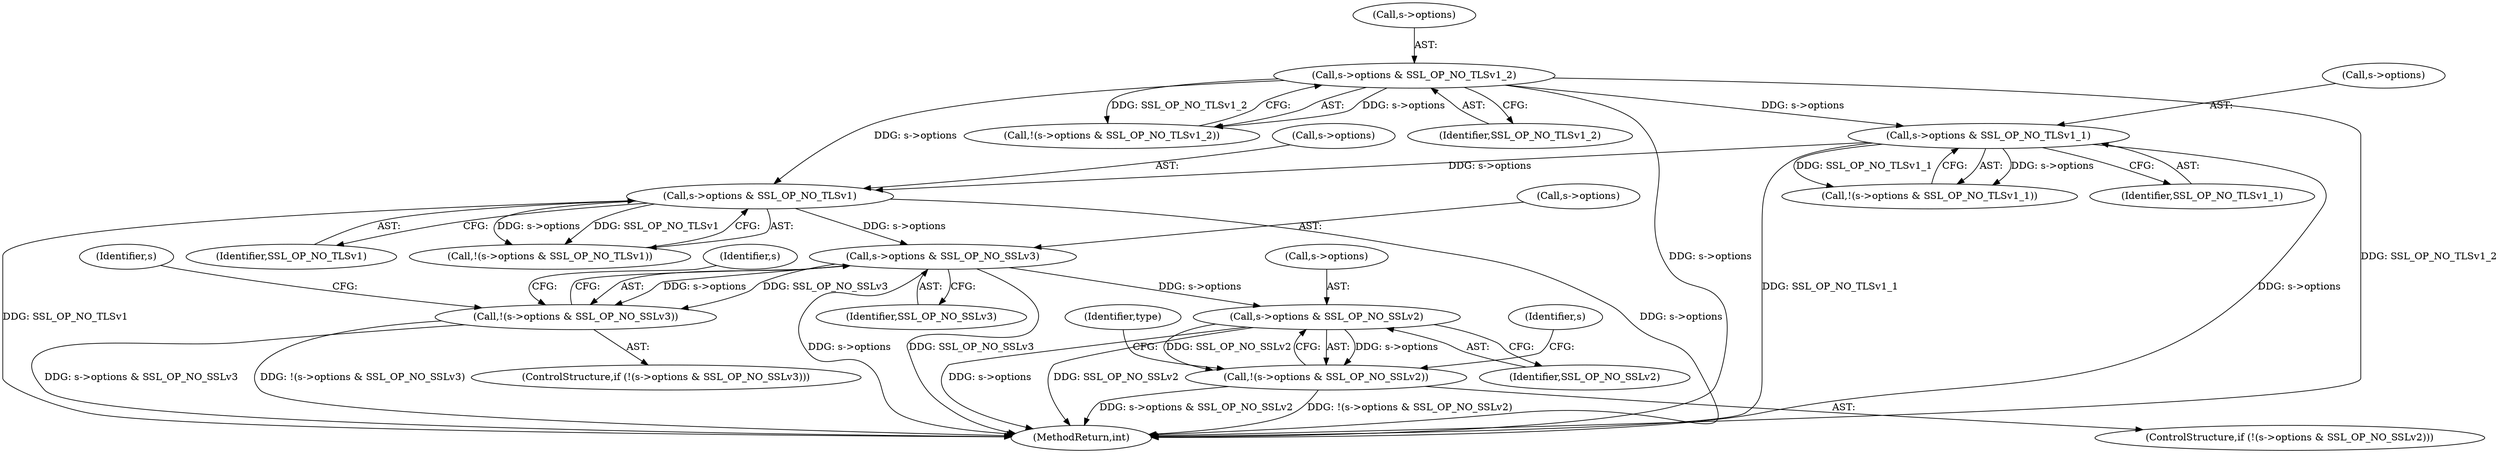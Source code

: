 digraph "0_openssl_26a59d9b46574e457870197dffa802871b4c8fc7_0@pointer" {
"1000367" [label="(Call,s->options & SSL_OP_NO_SSLv3)"];
"1000348" [label="(Call,s->options & SSL_OP_NO_TLSv1)"];
"1000304" [label="(Call,s->options & SSL_OP_NO_TLSv1_2)"];
"1000329" [label="(Call,s->options & SSL_OP_NO_TLSv1_1)"];
"1000366" [label="(Call,!(s->options & SSL_OP_NO_SSLv3))"];
"1000386" [label="(Call,s->options & SSL_OP_NO_SSLv2)"];
"1000385" [label="(Call,!(s->options & SSL_OP_NO_SSLv2))"];
"1000349" [label="(Call,s->options)"];
"1000368" [label="(Call,s->options)"];
"1000390" [label="(Identifier,SSL_OP_NO_SSLv2)"];
"1000375" [label="(Identifier,s)"];
"1000388" [label="(Identifier,s)"];
"1000393" [label="(Identifier,type)"];
"1000385" [label="(Call,!(s->options & SSL_OP_NO_SSLv2))"];
"1000303" [label="(Call,!(s->options & SSL_OP_NO_TLSv1_2))"];
"1000333" [label="(Identifier,SSL_OP_NO_TLSv1_1)"];
"1000371" [label="(Identifier,SSL_OP_NO_SSLv3)"];
"1000367" [label="(Call,s->options & SSL_OP_NO_SSLv3)"];
"1000347" [label="(Call,!(s->options & SSL_OP_NO_TLSv1))"];
"1000348" [label="(Call,s->options & SSL_OP_NO_TLSv1)"];
"1000384" [label="(ControlStructure,if (!(s->options & SSL_OP_NO_SSLv2)))"];
"1000329" [label="(Call,s->options & SSL_OP_NO_TLSv1_1)"];
"1000387" [label="(Call,s->options)"];
"1000330" [label="(Call,s->options)"];
"1000328" [label="(Call,!(s->options & SSL_OP_NO_TLSv1_1))"];
"1000308" [label="(Identifier,SSL_OP_NO_TLSv1_2)"];
"1001274" [label="(MethodReturn,int)"];
"1000366" [label="(Call,!(s->options & SSL_OP_NO_SSLv3))"];
"1000386" [label="(Call,s->options & SSL_OP_NO_SSLv2)"];
"1000689" [label="(Identifier,s)"];
"1000305" [label="(Call,s->options)"];
"1000365" [label="(ControlStructure,if (!(s->options & SSL_OP_NO_SSLv3)))"];
"1000352" [label="(Identifier,SSL_OP_NO_TLSv1)"];
"1000304" [label="(Call,s->options & SSL_OP_NO_TLSv1_2)"];
"1000367" -> "1000366"  [label="AST: "];
"1000367" -> "1000371"  [label="CFG: "];
"1000368" -> "1000367"  [label="AST: "];
"1000371" -> "1000367"  [label="AST: "];
"1000366" -> "1000367"  [label="CFG: "];
"1000367" -> "1001274"  [label="DDG: s->options"];
"1000367" -> "1001274"  [label="DDG: SSL_OP_NO_SSLv3"];
"1000367" -> "1000366"  [label="DDG: s->options"];
"1000367" -> "1000366"  [label="DDG: SSL_OP_NO_SSLv3"];
"1000348" -> "1000367"  [label="DDG: s->options"];
"1000367" -> "1000386"  [label="DDG: s->options"];
"1000348" -> "1000347"  [label="AST: "];
"1000348" -> "1000352"  [label="CFG: "];
"1000349" -> "1000348"  [label="AST: "];
"1000352" -> "1000348"  [label="AST: "];
"1000347" -> "1000348"  [label="CFG: "];
"1000348" -> "1001274"  [label="DDG: s->options"];
"1000348" -> "1001274"  [label="DDG: SSL_OP_NO_TLSv1"];
"1000348" -> "1000347"  [label="DDG: s->options"];
"1000348" -> "1000347"  [label="DDG: SSL_OP_NO_TLSv1"];
"1000304" -> "1000348"  [label="DDG: s->options"];
"1000329" -> "1000348"  [label="DDG: s->options"];
"1000304" -> "1000303"  [label="AST: "];
"1000304" -> "1000308"  [label="CFG: "];
"1000305" -> "1000304"  [label="AST: "];
"1000308" -> "1000304"  [label="AST: "];
"1000303" -> "1000304"  [label="CFG: "];
"1000304" -> "1001274"  [label="DDG: s->options"];
"1000304" -> "1001274"  [label="DDG: SSL_OP_NO_TLSv1_2"];
"1000304" -> "1000303"  [label="DDG: s->options"];
"1000304" -> "1000303"  [label="DDG: SSL_OP_NO_TLSv1_2"];
"1000304" -> "1000329"  [label="DDG: s->options"];
"1000329" -> "1000328"  [label="AST: "];
"1000329" -> "1000333"  [label="CFG: "];
"1000330" -> "1000329"  [label="AST: "];
"1000333" -> "1000329"  [label="AST: "];
"1000328" -> "1000329"  [label="CFG: "];
"1000329" -> "1001274"  [label="DDG: SSL_OP_NO_TLSv1_1"];
"1000329" -> "1001274"  [label="DDG: s->options"];
"1000329" -> "1000328"  [label="DDG: s->options"];
"1000329" -> "1000328"  [label="DDG: SSL_OP_NO_TLSv1_1"];
"1000366" -> "1000365"  [label="AST: "];
"1000375" -> "1000366"  [label="CFG: "];
"1000388" -> "1000366"  [label="CFG: "];
"1000366" -> "1001274"  [label="DDG: s->options & SSL_OP_NO_SSLv3"];
"1000366" -> "1001274"  [label="DDG: !(s->options & SSL_OP_NO_SSLv3)"];
"1000386" -> "1000385"  [label="AST: "];
"1000386" -> "1000390"  [label="CFG: "];
"1000387" -> "1000386"  [label="AST: "];
"1000390" -> "1000386"  [label="AST: "];
"1000385" -> "1000386"  [label="CFG: "];
"1000386" -> "1001274"  [label="DDG: s->options"];
"1000386" -> "1001274"  [label="DDG: SSL_OP_NO_SSLv2"];
"1000386" -> "1000385"  [label="DDG: s->options"];
"1000386" -> "1000385"  [label="DDG: SSL_OP_NO_SSLv2"];
"1000385" -> "1000384"  [label="AST: "];
"1000393" -> "1000385"  [label="CFG: "];
"1000689" -> "1000385"  [label="CFG: "];
"1000385" -> "1001274"  [label="DDG: s->options & SSL_OP_NO_SSLv2"];
"1000385" -> "1001274"  [label="DDG: !(s->options & SSL_OP_NO_SSLv2)"];
}
